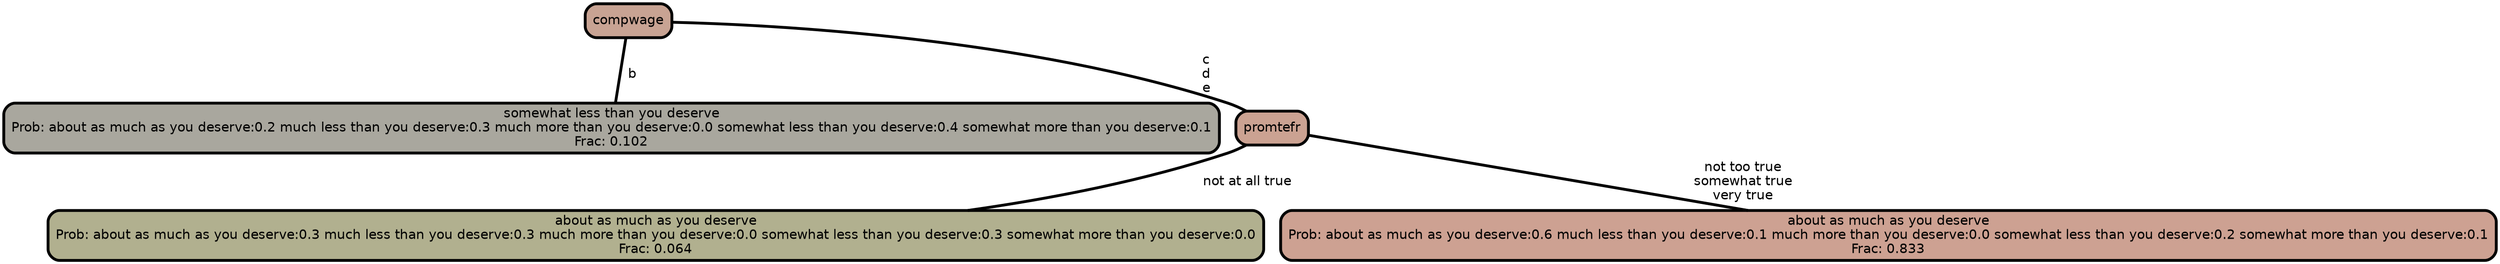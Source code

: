 graph Tree {
node [shape=box, style="filled, rounded",color="black",penwidth="3",fontcolor="black",                 fontname=helvetica] ;
graph [ranksep="0 equally", splines=straight,                 bgcolor=transparent, dpi=200] ;
edge [fontname=helvetica, color=black] ;
0 [label="somewhat less than you deserve
Prob: about as much as you deserve:0.2 much less than you deserve:0.3 much more than you deserve:0.0 somewhat less than you deserve:0.4 somewhat more than you deserve:0.1
Frac: 0.102", fillcolor="#a9a79e"] ;
1 [label="compwage", fillcolor="#c8a393"] ;
2 [label="about as much as you deserve
Prob: about as much as you deserve:0.3 much less than you deserve:0.3 much more than you deserve:0.0 somewhat less than you deserve:0.3 somewhat more than you deserve:0.0
Frac: 0.064", fillcolor="#b1b08f"] ;
3 [label="promtefr", fillcolor="#cba292"] ;
4 [label="about as much as you deserve
Prob: about as much as you deserve:0.6 much less than you deserve:0.1 much more than you deserve:0.0 somewhat less than you deserve:0.2 somewhat more than you deserve:0.1
Frac: 0.833", fillcolor="#cda192"] ;
1 -- 0 [label=" b",penwidth=3] ;
1 -- 3 [label=" c\n d\n e",penwidth=3] ;
3 -- 2 [label=" not at all true",penwidth=3] ;
3 -- 4 [label=" not too true\n somewhat true\n very true",penwidth=3] ;
{rank = same;}}